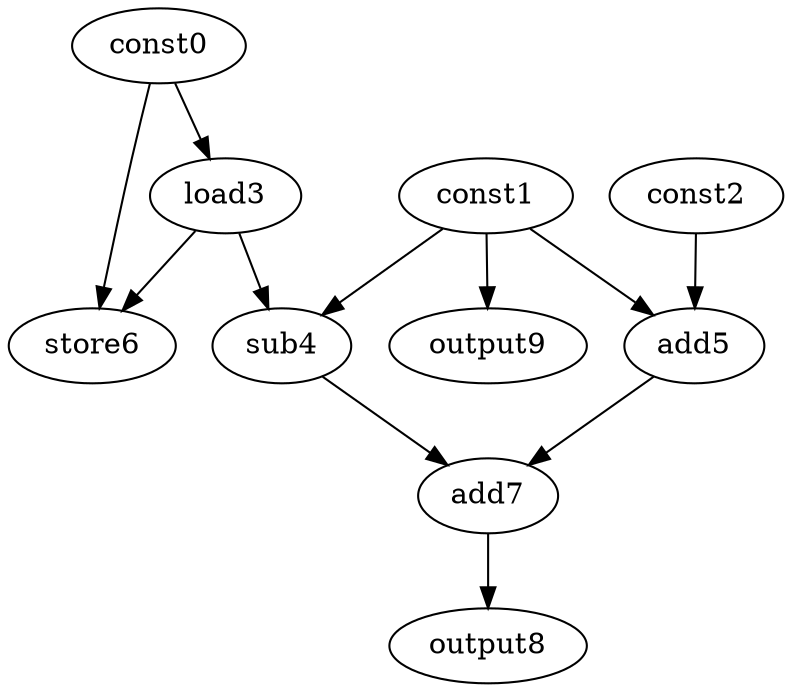 digraph G { 
const0[opcode=const]; 
const1[opcode=const]; 
const2[opcode=const]; 
load3[opcode=load]; 
sub4[opcode=sub]; 
add5[opcode=add]; 
store6[opcode=store]; 
add7[opcode=add]; 
output8[opcode=output]; 
output9[opcode=output]; 
const0->load3[operand=0];
const1->add5[operand=0];
const2->add5[operand=1];
const1->output9[operand=0];
const1->sub4[operand=0];
load3->sub4[operand=1];
const0->store6[operand=0];
load3->store6[operand=1];
sub4->add7[operand=0];
add5->add7[operand=1];
add7->output8[operand=0];
}
